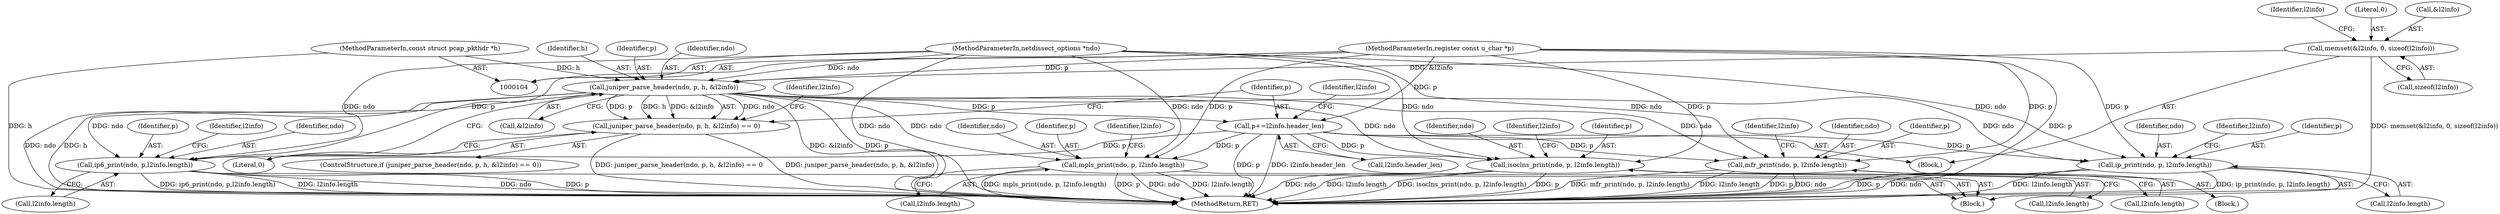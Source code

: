 digraph "0_tcpdump_1dcd10aceabbc03bf571ea32b892c522cbe923de_7@pointer" {
"1000123" [label="(Call,juniper_parse_header(ndo, p, h, &l2info))"];
"1000105" [label="(MethodParameterIn,netdissect_options *ndo)"];
"1000107" [label="(MethodParameterIn,register const u_char *p)"];
"1000106" [label="(MethodParameterIn,const struct pcap_pkthdr *h)"];
"1000110" [label="(Call,memset(&l2info, 0, sizeof(l2info)))"];
"1000122" [label="(Call,juniper_parse_header(ndo, p, h, &l2info) == 0)"];
"1000134" [label="(Call,p+=l2info.header_len)"];
"1000146" [label="(Call,mfr_print(ndo, p, l2info.length))"];
"1000169" [label="(Call,ip_print(ndo, p, l2info.length))"];
"1000180" [label="(Call,ip6_print(ndo, p,l2info.length))"];
"1000191" [label="(Call,mpls_print(ndo, p, l2info.length))"];
"1000202" [label="(Call,isoclns_print(ndo, p, l2info.length))"];
"1000281" [label="(MethodReturn,RET)"];
"1000154" [label="(Identifier,l2info)"];
"1000180" [label="(Call,ip6_print(ndo, p,l2info.length))"];
"1000142" [label="(Identifier,l2info)"];
"1000105" [label="(MethodParameterIn,netdissect_options *ndo)"];
"1000183" [label="(Call,l2info.length)"];
"1000110" [label="(Call,memset(&l2info, 0, sizeof(l2info)))"];
"1000108" [label="(Block,)"];
"1000123" [label="(Call,juniper_parse_header(ndo, p, h, &l2info))"];
"1000118" [label="(Identifier,l2info)"];
"1000136" [label="(Call,l2info.header_len)"];
"1000170" [label="(Identifier,ndo)"];
"1000203" [label="(Identifier,ndo)"];
"1000129" [label="(Literal,0)"];
"1000135" [label="(Identifier,p)"];
"1000177" [label="(Identifier,l2info)"];
"1000172" [label="(Call,l2info.length)"];
"1000113" [label="(Literal,0)"];
"1000192" [label="(Identifier,ndo)"];
"1000147" [label="(Identifier,ndo)"];
"1000111" [label="(Call,&l2info)"];
"1000169" [label="(Call,ip_print(ndo, p, l2info.length))"];
"1000106" [label="(MethodParameterIn,const struct pcap_pkthdr *h)"];
"1000107" [label="(MethodParameterIn,register const u_char *p)"];
"1000134" [label="(Call,p+=l2info.header_len)"];
"1000202" [label="(Call,isoclns_print(ndo, p, l2info.length))"];
"1000145" [label="(Block,)"];
"1000149" [label="(Call,l2info.length)"];
"1000122" [label="(Call,juniper_parse_header(ndo, p, h, &l2info) == 0)"];
"1000193" [label="(Identifier,p)"];
"1000126" [label="(Identifier,h)"];
"1000199" [label="(Identifier,l2info)"];
"1000125" [label="(Identifier,p)"];
"1000132" [label="(Identifier,l2info)"];
"1000210" [label="(Identifier,l2info)"];
"1000167" [label="(Block,)"];
"1000204" [label="(Identifier,p)"];
"1000127" [label="(Call,&l2info)"];
"1000191" [label="(Call,mpls_print(ndo, p, l2info.length))"];
"1000114" [label="(Call,sizeof(l2info))"];
"1000148" [label="(Identifier,p)"];
"1000146" [label="(Call,mfr_print(ndo, p, l2info.length))"];
"1000171" [label="(Identifier,p)"];
"1000188" [label="(Identifier,l2info)"];
"1000181" [label="(Identifier,ndo)"];
"1000121" [label="(ControlStructure,if (juniper_parse_header(ndo, p, h, &l2info) == 0))"];
"1000182" [label="(Identifier,p)"];
"1000194" [label="(Call,l2info.length)"];
"1000205" [label="(Call,l2info.length)"];
"1000124" [label="(Identifier,ndo)"];
"1000123" -> "1000122"  [label="AST: "];
"1000123" -> "1000127"  [label="CFG: "];
"1000124" -> "1000123"  [label="AST: "];
"1000125" -> "1000123"  [label="AST: "];
"1000126" -> "1000123"  [label="AST: "];
"1000127" -> "1000123"  [label="AST: "];
"1000129" -> "1000123"  [label="CFG: "];
"1000123" -> "1000281"  [label="DDG: h"];
"1000123" -> "1000281"  [label="DDG: &l2info"];
"1000123" -> "1000281"  [label="DDG: p"];
"1000123" -> "1000281"  [label="DDG: ndo"];
"1000123" -> "1000122"  [label="DDG: ndo"];
"1000123" -> "1000122"  [label="DDG: p"];
"1000123" -> "1000122"  [label="DDG: h"];
"1000123" -> "1000122"  [label="DDG: &l2info"];
"1000105" -> "1000123"  [label="DDG: ndo"];
"1000107" -> "1000123"  [label="DDG: p"];
"1000106" -> "1000123"  [label="DDG: h"];
"1000110" -> "1000123"  [label="DDG: &l2info"];
"1000123" -> "1000134"  [label="DDG: p"];
"1000123" -> "1000146"  [label="DDG: ndo"];
"1000123" -> "1000169"  [label="DDG: ndo"];
"1000123" -> "1000180"  [label="DDG: ndo"];
"1000123" -> "1000191"  [label="DDG: ndo"];
"1000123" -> "1000202"  [label="DDG: ndo"];
"1000105" -> "1000104"  [label="AST: "];
"1000105" -> "1000281"  [label="DDG: ndo"];
"1000105" -> "1000146"  [label="DDG: ndo"];
"1000105" -> "1000169"  [label="DDG: ndo"];
"1000105" -> "1000180"  [label="DDG: ndo"];
"1000105" -> "1000191"  [label="DDG: ndo"];
"1000105" -> "1000202"  [label="DDG: ndo"];
"1000107" -> "1000104"  [label="AST: "];
"1000107" -> "1000281"  [label="DDG: p"];
"1000107" -> "1000134"  [label="DDG: p"];
"1000107" -> "1000146"  [label="DDG: p"];
"1000107" -> "1000169"  [label="DDG: p"];
"1000107" -> "1000180"  [label="DDG: p"];
"1000107" -> "1000191"  [label="DDG: p"];
"1000107" -> "1000202"  [label="DDG: p"];
"1000106" -> "1000104"  [label="AST: "];
"1000106" -> "1000281"  [label="DDG: h"];
"1000110" -> "1000108"  [label="AST: "];
"1000110" -> "1000114"  [label="CFG: "];
"1000111" -> "1000110"  [label="AST: "];
"1000113" -> "1000110"  [label="AST: "];
"1000114" -> "1000110"  [label="AST: "];
"1000118" -> "1000110"  [label="CFG: "];
"1000110" -> "1000281"  [label="DDG: memset(&l2info, 0, sizeof(l2info))"];
"1000122" -> "1000121"  [label="AST: "];
"1000122" -> "1000129"  [label="CFG: "];
"1000129" -> "1000122"  [label="AST: "];
"1000132" -> "1000122"  [label="CFG: "];
"1000135" -> "1000122"  [label="CFG: "];
"1000122" -> "1000281"  [label="DDG: juniper_parse_header(ndo, p, h, &l2info)"];
"1000122" -> "1000281"  [label="DDG: juniper_parse_header(ndo, p, h, &l2info) == 0"];
"1000134" -> "1000108"  [label="AST: "];
"1000134" -> "1000136"  [label="CFG: "];
"1000135" -> "1000134"  [label="AST: "];
"1000136" -> "1000134"  [label="AST: "];
"1000142" -> "1000134"  [label="CFG: "];
"1000134" -> "1000281"  [label="DDG: p"];
"1000134" -> "1000281"  [label="DDG: l2info.header_len"];
"1000134" -> "1000146"  [label="DDG: p"];
"1000134" -> "1000169"  [label="DDG: p"];
"1000134" -> "1000180"  [label="DDG: p"];
"1000134" -> "1000191"  [label="DDG: p"];
"1000134" -> "1000202"  [label="DDG: p"];
"1000146" -> "1000145"  [label="AST: "];
"1000146" -> "1000149"  [label="CFG: "];
"1000147" -> "1000146"  [label="AST: "];
"1000148" -> "1000146"  [label="AST: "];
"1000149" -> "1000146"  [label="AST: "];
"1000154" -> "1000146"  [label="CFG: "];
"1000146" -> "1000281"  [label="DDG: mfr_print(ndo, p, l2info.length)"];
"1000146" -> "1000281"  [label="DDG: l2info.length"];
"1000146" -> "1000281"  [label="DDG: p"];
"1000146" -> "1000281"  [label="DDG: ndo"];
"1000169" -> "1000167"  [label="AST: "];
"1000169" -> "1000172"  [label="CFG: "];
"1000170" -> "1000169"  [label="AST: "];
"1000171" -> "1000169"  [label="AST: "];
"1000172" -> "1000169"  [label="AST: "];
"1000177" -> "1000169"  [label="CFG: "];
"1000169" -> "1000281"  [label="DDG: l2info.length"];
"1000169" -> "1000281"  [label="DDG: ip_print(ndo, p, l2info.length)"];
"1000169" -> "1000281"  [label="DDG: p"];
"1000169" -> "1000281"  [label="DDG: ndo"];
"1000180" -> "1000167"  [label="AST: "];
"1000180" -> "1000183"  [label="CFG: "];
"1000181" -> "1000180"  [label="AST: "];
"1000182" -> "1000180"  [label="AST: "];
"1000183" -> "1000180"  [label="AST: "];
"1000188" -> "1000180"  [label="CFG: "];
"1000180" -> "1000281"  [label="DDG: ndo"];
"1000180" -> "1000281"  [label="DDG: p"];
"1000180" -> "1000281"  [label="DDG: ip6_print(ndo, p,l2info.length)"];
"1000180" -> "1000281"  [label="DDG: l2info.length"];
"1000191" -> "1000167"  [label="AST: "];
"1000191" -> "1000194"  [label="CFG: "];
"1000192" -> "1000191"  [label="AST: "];
"1000193" -> "1000191"  [label="AST: "];
"1000194" -> "1000191"  [label="AST: "];
"1000199" -> "1000191"  [label="CFG: "];
"1000191" -> "1000281"  [label="DDG: l2info.length"];
"1000191" -> "1000281"  [label="DDG: mpls_print(ndo, p, l2info.length)"];
"1000191" -> "1000281"  [label="DDG: p"];
"1000191" -> "1000281"  [label="DDG: ndo"];
"1000202" -> "1000167"  [label="AST: "];
"1000202" -> "1000205"  [label="CFG: "];
"1000203" -> "1000202"  [label="AST: "];
"1000204" -> "1000202"  [label="AST: "];
"1000205" -> "1000202"  [label="AST: "];
"1000210" -> "1000202"  [label="CFG: "];
"1000202" -> "1000281"  [label="DDG: ndo"];
"1000202" -> "1000281"  [label="DDG: l2info.length"];
"1000202" -> "1000281"  [label="DDG: isoclns_print(ndo, p, l2info.length)"];
"1000202" -> "1000281"  [label="DDG: p"];
}
